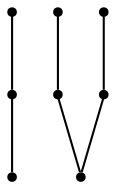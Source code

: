 graph {
  node [shape=point,comment="{\"directed\":false,\"doi\":\"10.1007/978-3-030-04414-5_2\",\"figure\":\"3 (2)\"}"]

  v0 [pos="593.8331245612017,378.7440559015513"]
  v1 [pos="593.8331245612017,414.2837195385205"]
  v2 [pos="558.2899969584524,402.436070755587"]
  v3 [pos="510.90327220579775,473.51634389564634"]
  v4 [pos="475.36011280883963,473.5163438956463"]
  v5 [pos="451.67194083710694,390.58842197265346"]
  v6 [pos="427.9765118372045,461.66973636029127"]
  v7 [pos="416.12878144014877,402.436070755587"]

  v0 -- v1 [id="-1",pos="593.8331245612017,378.7440559015513 593.8331245612017,414.2837195385205 593.8331245612017,414.2837195385205 593.8331245612017,414.2837195385205"]
  v7 -- v5 [id="-2",pos="416.12878144014877,402.436070755587 451.67194083710694,390.58842197265346 451.67194083710694,390.58842197265346 451.67194083710694,390.58842197265346"]
  v6 -- v7 [id="-3",pos="427.9765118372045,461.66973636029127 416.12878144014877,402.436070755587 416.12878144014877,402.436070755587 416.12878144014877,402.436070755587"]
  v4 -- v5 [id="-4",pos="475.36011280883963,473.5163438956463 451.67194083710694,390.58842197265346 451.67194083710694,390.58842197265346 451.67194083710694,390.58842197265346"]
  v3 -- v4 [id="-6",pos="510.90327220579775,473.51634389564634 475.36011280883963,473.5163438956463 475.36011280883963,473.5163438956463 475.36011280883963,473.5163438956463"]
  v1 -- v2 [id="-7",pos="593.8331245612017,414.2837195385205 558.2899969584524,402.436070755587 558.2899969584524,402.436070755587 558.2899969584524,402.436070755587"]
}